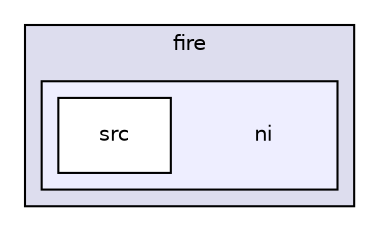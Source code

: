 digraph "ni" {
  compound=true
  node [ fontsize="10", fontname="Helvetica"];
  edge [ labelfontsize="10", labelfontname="Helvetica"];
  subgraph clusterdir_33212c8ade05a65440a43549ad942525 {
    graph [ bgcolor="#ddddee", pencolor="black", label="fire" fontname="Helvetica", fontsize="10", URL="dir_33212c8ade05a65440a43549ad942525.html"]
  subgraph clusterdir_292acd9fd264be93ca7ea52743ecce54 {
    graph [ bgcolor="#eeeeff", pencolor="black", label="" URL="dir_292acd9fd264be93ca7ea52743ecce54.html"];
    dir_292acd9fd264be93ca7ea52743ecce54 [shape=plaintext label="ni"];
    dir_446d984d8bde36de5c1653028a8eac25 [shape=box label="src" color="black" fillcolor="white" style="filled" URL="dir_446d984d8bde36de5c1653028a8eac25.html"];
  }
  }
}
